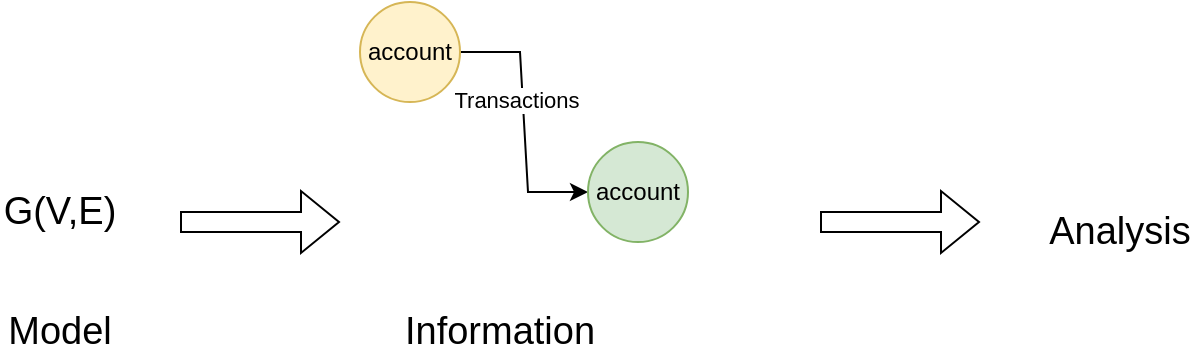 <mxfile version="24.7.5">
  <diagram name="第 1 页" id="3KOcm37KV8sYOBU1k03z">
    <mxGraphModel dx="943" dy="705" grid="1" gridSize="10" guides="1" tooltips="1" connect="1" arrows="1" fold="1" page="1" pageScale="1" pageWidth="827" pageHeight="1169" math="0" shadow="0">
      <root>
        <mxCell id="0" />
        <mxCell id="1" parent="0" />
        <mxCell id="8qX9JzFEpevGasNMgwv4-1" value="&lt;font style=&quot;font-size: 19px;&quot;&gt;Model&lt;/font&gt;" style="text;html=1;align=center;verticalAlign=middle;whiteSpace=wrap;rounded=0;" vertex="1" parent="1">
          <mxGeometry x="120" y="380" width="60" height="30" as="geometry" />
        </mxCell>
        <mxCell id="8qX9JzFEpevGasNMgwv4-2" value="&lt;font style=&quot;font-size: 19px;&quot;&gt;G(V,E)&lt;/font&gt;" style="text;html=1;align=center;verticalAlign=middle;whiteSpace=wrap;rounded=0;" vertex="1" parent="1">
          <mxGeometry x="120" y="320" width="60" height="30" as="geometry" />
        </mxCell>
        <mxCell id="8qX9JzFEpevGasNMgwv4-3" value="" style="shape=flexArrow;endArrow=classic;html=1;rounded=0;" edge="1" parent="1">
          <mxGeometry width="50" height="50" relative="1" as="geometry">
            <mxPoint x="210" y="340" as="sourcePoint" />
            <mxPoint x="290" y="340" as="targetPoint" />
          </mxGeometry>
        </mxCell>
        <mxCell id="8qX9JzFEpevGasNMgwv4-4" value="&lt;font style=&quot;font-size: 19px;&quot;&gt;Information&lt;/font&gt;" style="text;html=1;align=center;verticalAlign=middle;whiteSpace=wrap;rounded=0;" vertex="1" parent="1">
          <mxGeometry x="340" y="380" width="60" height="30" as="geometry" />
        </mxCell>
        <mxCell id="8qX9JzFEpevGasNMgwv4-8" style="edgeStyle=entityRelationEdgeStyle;rounded=0;orthogonalLoop=1;jettySize=auto;html=1;exitX=1;exitY=0.5;exitDx=0;exitDy=0;entryX=0;entryY=0.5;entryDx=0;entryDy=0;" edge="1" parent="1" source="8qX9JzFEpevGasNMgwv4-6" target="8qX9JzFEpevGasNMgwv4-7">
          <mxGeometry relative="1" as="geometry" />
        </mxCell>
        <mxCell id="8qX9JzFEpevGasNMgwv4-9" value="Transactions" style="edgeLabel;html=1;align=center;verticalAlign=middle;resizable=0;points=[];" vertex="1" connectable="0" parent="8qX9JzFEpevGasNMgwv4-8">
          <mxGeometry x="-0.168" y="-4" relative="1" as="geometry">
            <mxPoint as="offset" />
          </mxGeometry>
        </mxCell>
        <mxCell id="8qX9JzFEpevGasNMgwv4-6" value="account" style="ellipse;whiteSpace=wrap;html=1;fillColor=#fff2cc;strokeColor=#d6b656;" vertex="1" parent="1">
          <mxGeometry x="300" y="230" width="50" height="50" as="geometry" />
        </mxCell>
        <mxCell id="8qX9JzFEpevGasNMgwv4-7" value="account" style="ellipse;whiteSpace=wrap;html=1;fillColor=#d5e8d4;strokeColor=#82b366;" vertex="1" parent="1">
          <mxGeometry x="414" y="300" width="50" height="50" as="geometry" />
        </mxCell>
        <mxCell id="8qX9JzFEpevGasNMgwv4-10" value="" style="shape=flexArrow;endArrow=classic;html=1;rounded=0;" edge="1" parent="1">
          <mxGeometry width="50" height="50" relative="1" as="geometry">
            <mxPoint x="530" y="340" as="sourcePoint" />
            <mxPoint x="610" y="340" as="targetPoint" />
          </mxGeometry>
        </mxCell>
        <mxCell id="8qX9JzFEpevGasNMgwv4-11" value="&lt;font style=&quot;font-size: 19px;&quot;&gt;Analysis&lt;/font&gt;" style="text;html=1;align=center;verticalAlign=middle;whiteSpace=wrap;rounded=0;" vertex="1" parent="1">
          <mxGeometry x="650" y="330" width="60" height="30" as="geometry" />
        </mxCell>
      </root>
    </mxGraphModel>
  </diagram>
</mxfile>
